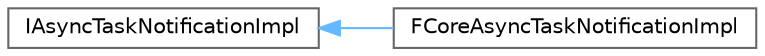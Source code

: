 digraph "Graphical Class Hierarchy"
{
 // INTERACTIVE_SVG=YES
 // LATEX_PDF_SIZE
  bgcolor="transparent";
  edge [fontname=Helvetica,fontsize=10,labelfontname=Helvetica,labelfontsize=10];
  node [fontname=Helvetica,fontsize=10,shape=box,height=0.2,width=0.4];
  rankdir="LR";
  Node0 [id="Node000000",label="IAsyncTaskNotificationImpl",height=0.2,width=0.4,color="grey40", fillcolor="white", style="filled",URL="$d5/da6/classIAsyncTaskNotificationImpl.html",tooltip="Implementation interface of notifications for an on-going asynchronous task."];
  Node0 -> Node1 [id="edge5329_Node000000_Node000001",dir="back",color="steelblue1",style="solid",tooltip=" "];
  Node1 [id="Node000001",label="FCoreAsyncTaskNotificationImpl",height=0.2,width=0.4,color="grey40", fillcolor="white", style="filled",URL="$da/db0/classFCoreAsyncTaskNotificationImpl.html",tooltip="Basic asynchronous task notification that just logs status changes."];
}
